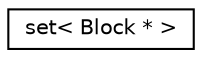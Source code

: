 digraph "Representação gráfica da hiearquia da classe"
{
  edge [fontname="Helvetica",fontsize="10",labelfontname="Helvetica",labelfontsize="10"];
  node [fontname="Helvetica",fontsize="10",shape=record];
  rankdir="LR";
  Node0 [label="set\< Block * \>",height=0.2,width=0.4,color="black", fillcolor="white", style="filled",URL="$d0/d59/classset.html"];
}
